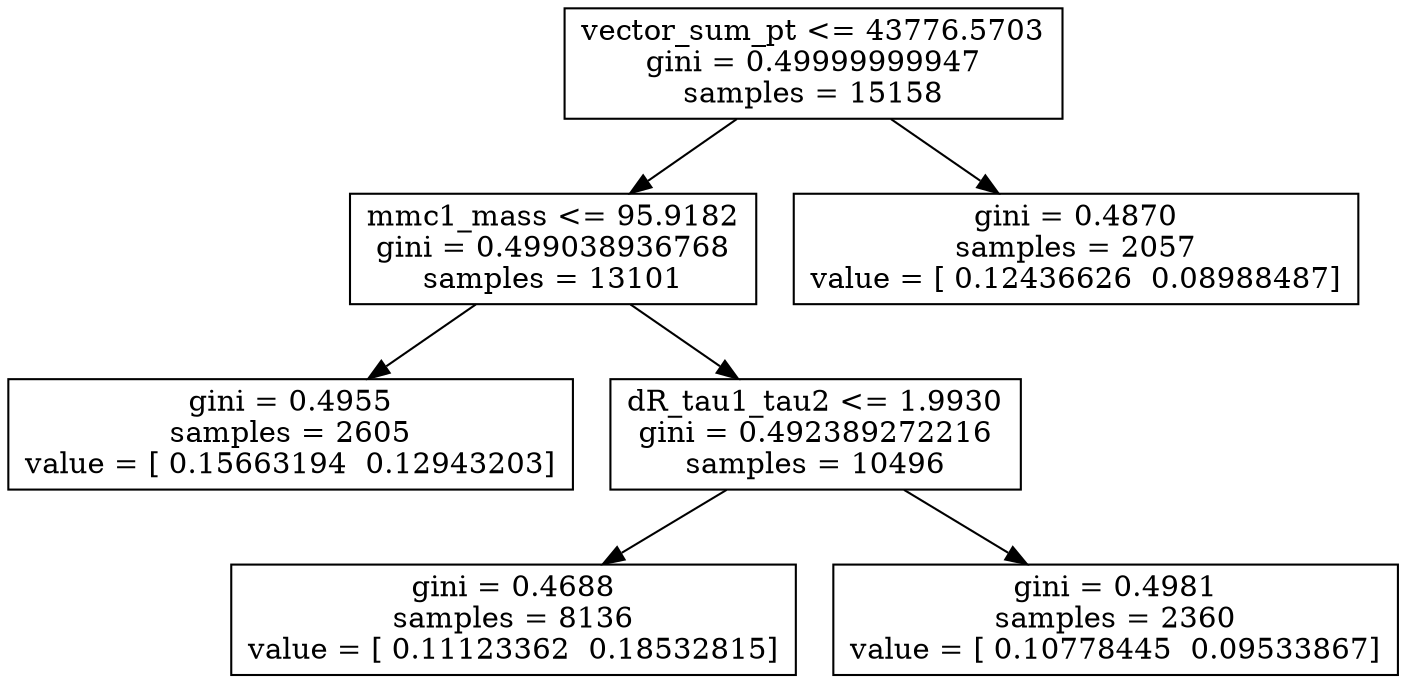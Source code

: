 digraph Tree {
0 [label="vector_sum_pt <= 43776.5703\ngini = 0.49999999947\nsamples = 15158", shape="box"] ;
1 [label="mmc1_mass <= 95.9182\ngini = 0.499038936768\nsamples = 13101", shape="box"] ;
0 -> 1 ;
2 [label="gini = 0.4955\nsamples = 2605\nvalue = [ 0.15663194  0.12943203]", shape="box"] ;
1 -> 2 ;
3 [label="dR_tau1_tau2 <= 1.9930\ngini = 0.492389272216\nsamples = 10496", shape="box"] ;
1 -> 3 ;
4 [label="gini = 0.4688\nsamples = 8136\nvalue = [ 0.11123362  0.18532815]", shape="box"] ;
3 -> 4 ;
5 [label="gini = 0.4981\nsamples = 2360\nvalue = [ 0.10778445  0.09533867]", shape="box"] ;
3 -> 5 ;
6 [label="gini = 0.4870\nsamples = 2057\nvalue = [ 0.12436626  0.08988487]", shape="box"] ;
0 -> 6 ;
}